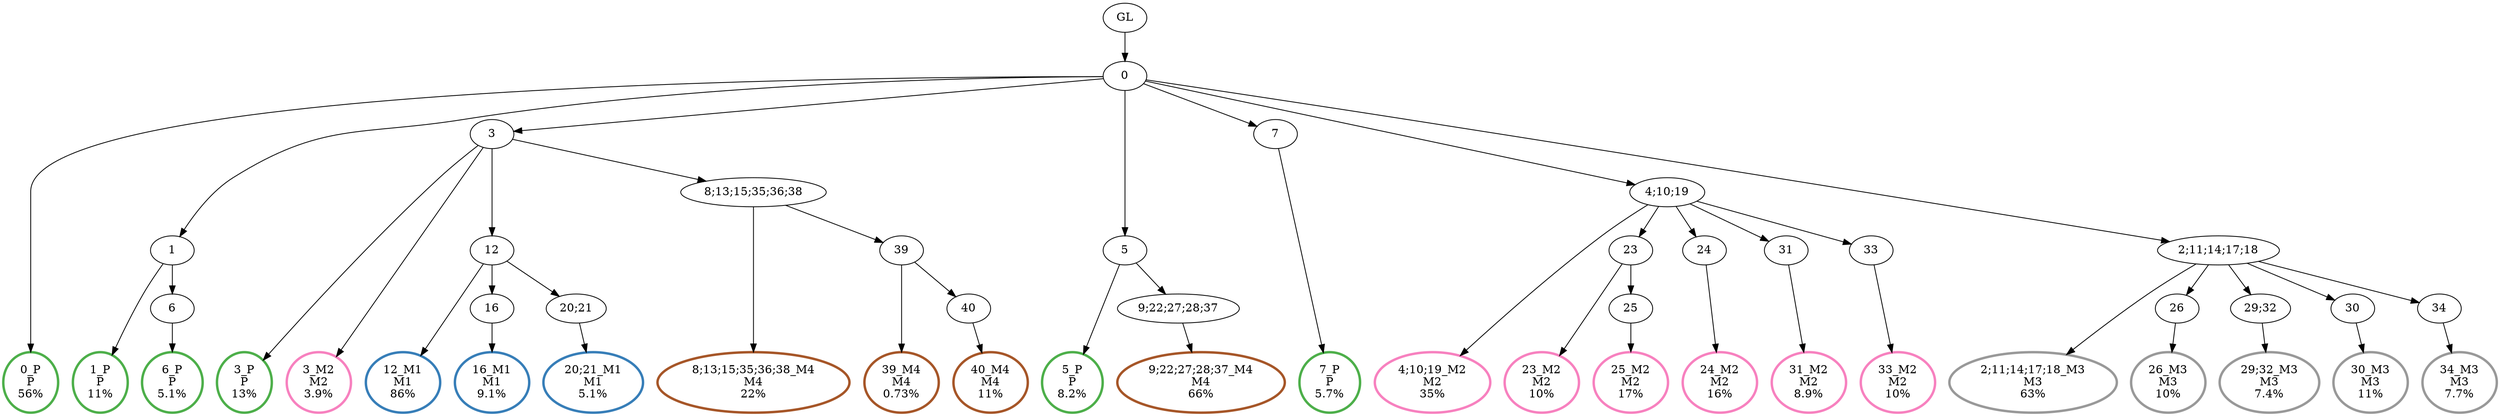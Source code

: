digraph T {
	{
		rank=same
		47 [penwidth=3,colorscheme=set19,color=3,label="0_P\nP\n56%"]
		45 [penwidth=3,colorscheme=set19,color=3,label="1_P\nP\n11%"]
		43 [penwidth=3,colorscheme=set19,color=3,label="6_P\nP\n5.1%"]
		41 [penwidth=3,colorscheme=set19,color=3,label="3_P\nP\n13%"]
		39 [penwidth=3,colorscheme=set19,color=3,label="5_P\nP\n8.2%"]
		37 [penwidth=3,colorscheme=set19,color=3,label="7_P\nP\n5.7%"]
		35 [penwidth=3,colorscheme=set19,color=2,label="12_M1\nM1\n86%"]
		33 [penwidth=3,colorscheme=set19,color=2,label="16_M1\nM1\n9.1%"]
		31 [penwidth=3,colorscheme=set19,color=2,label="20;21_M1\nM1\n5.1%"]
		30 [penwidth=3,colorscheme=set19,color=8,label="3_M2\nM2\n3.9%"]
		28 [penwidth=3,colorscheme=set19,color=8,label="4;10;19_M2\nM2\n35%"]
		26 [penwidth=3,colorscheme=set19,color=8,label="23_M2\nM2\n10%"]
		24 [penwidth=3,colorscheme=set19,color=8,label="25_M2\nM2\n17%"]
		22 [penwidth=3,colorscheme=set19,color=8,label="24_M2\nM2\n16%"]
		20 [penwidth=3,colorscheme=set19,color=8,label="31_M2\nM2\n8.9%"]
		18 [penwidth=3,colorscheme=set19,color=8,label="33_M2\nM2\n10%"]
		16 [penwidth=3,colorscheme=set19,color=9,label="2;11;14;17;18_M3\nM3\n63%"]
		14 [penwidth=3,colorscheme=set19,color=9,label="26_M3\nM3\n10%"]
		12 [penwidth=3,colorscheme=set19,color=9,label="29;32_M3\nM3\n7.4%"]
		10 [penwidth=3,colorscheme=set19,color=9,label="30_M3\nM3\n11%"]
		8 [penwidth=3,colorscheme=set19,color=9,label="34_M3\nM3\n7.7%"]
		6 [penwidth=3,colorscheme=set19,color=7,label="8;13;15;35;36;38_M4\nM4\n22%"]
		4 [penwidth=3,colorscheme=set19,color=7,label="39_M4\nM4\n0.73%"]
		2 [penwidth=3,colorscheme=set19,color=7,label="40_M4\nM4\n11%"]
		0 [penwidth=3,colorscheme=set19,color=7,label="9;22;27;28;37_M4\nM4\n66%"]
	}
	49 [label="GL"]
	48 [label="0"]
	46 [label="1"]
	44 [label="6"]
	42 [label="3"]
	40 [label="5"]
	38 [label="7"]
	36 [label="12"]
	34 [label="16"]
	32 [label="20;21"]
	29 [label="4;10;19"]
	27 [label="23"]
	25 [label="25"]
	23 [label="24"]
	21 [label="31"]
	19 [label="33"]
	17 [label="2;11;14;17;18"]
	15 [label="26"]
	13 [label="29;32"]
	11 [label="30"]
	9 [label="34"]
	7 [label="8;13;15;35;36;38"]
	5 [label="39"]
	3 [label="40"]
	1 [label="9;22;27;28;37"]
	49 -> 48
	48 -> 47
	48 -> 46
	48 -> 42
	48 -> 40
	48 -> 38
	48 -> 29
	48 -> 17
	46 -> 45
	46 -> 44
	44 -> 43
	42 -> 41
	42 -> 36
	42 -> 30
	42 -> 7
	40 -> 39
	40 -> 1
	38 -> 37
	36 -> 35
	36 -> 34
	36 -> 32
	34 -> 33
	32 -> 31
	29 -> 28
	29 -> 27
	29 -> 23
	29 -> 21
	29 -> 19
	27 -> 26
	27 -> 25
	25 -> 24
	23 -> 22
	21 -> 20
	19 -> 18
	17 -> 16
	17 -> 15
	17 -> 13
	17 -> 11
	17 -> 9
	15 -> 14
	13 -> 12
	11 -> 10
	9 -> 8
	7 -> 6
	7 -> 5
	5 -> 4
	5 -> 3
	3 -> 2
	1 -> 0
}
